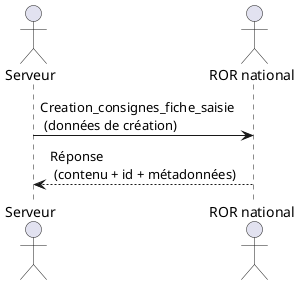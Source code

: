 @startuml creation_consignes_fiche-saisie
actor Serveur
actor "ROR national" as ROR
Serveur -> ROR : Creation_consignes_fiche_saisie \n (données de création)
ROR --> Serveur : Réponse \n (contenu + id + métadonnées)
@enduml